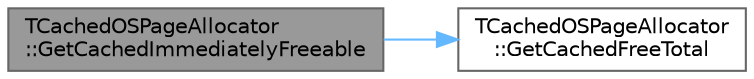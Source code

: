 digraph "TCachedOSPageAllocator::GetCachedImmediatelyFreeable"
{
 // INTERACTIVE_SVG=YES
 // LATEX_PDF_SIZE
  bgcolor="transparent";
  edge [fontname=Helvetica,fontsize=10,labelfontname=Helvetica,labelfontsize=10];
  node [fontname=Helvetica,fontsize=10,shape=box,height=0.2,width=0.4];
  rankdir="LR";
  Node1 [id="Node000001",label="TCachedOSPageAllocator\l::GetCachedImmediatelyFreeable",height=0.2,width=0.4,color="gray40", fillcolor="grey60", style="filled", fontcolor="black",tooltip=" "];
  Node1 -> Node2 [id="edge1_Node000001_Node000002",color="steelblue1",style="solid",tooltip=" "];
  Node2 [id="Node000002",label="TCachedOSPageAllocator\l::GetCachedFreeTotal",height=0.2,width=0.4,color="grey40", fillcolor="white", style="filled",URL="$d5/d35/structTCachedOSPageAllocator.html#a68ce68c793c10b7e362526b54dc138f5",tooltip=" "];
}
